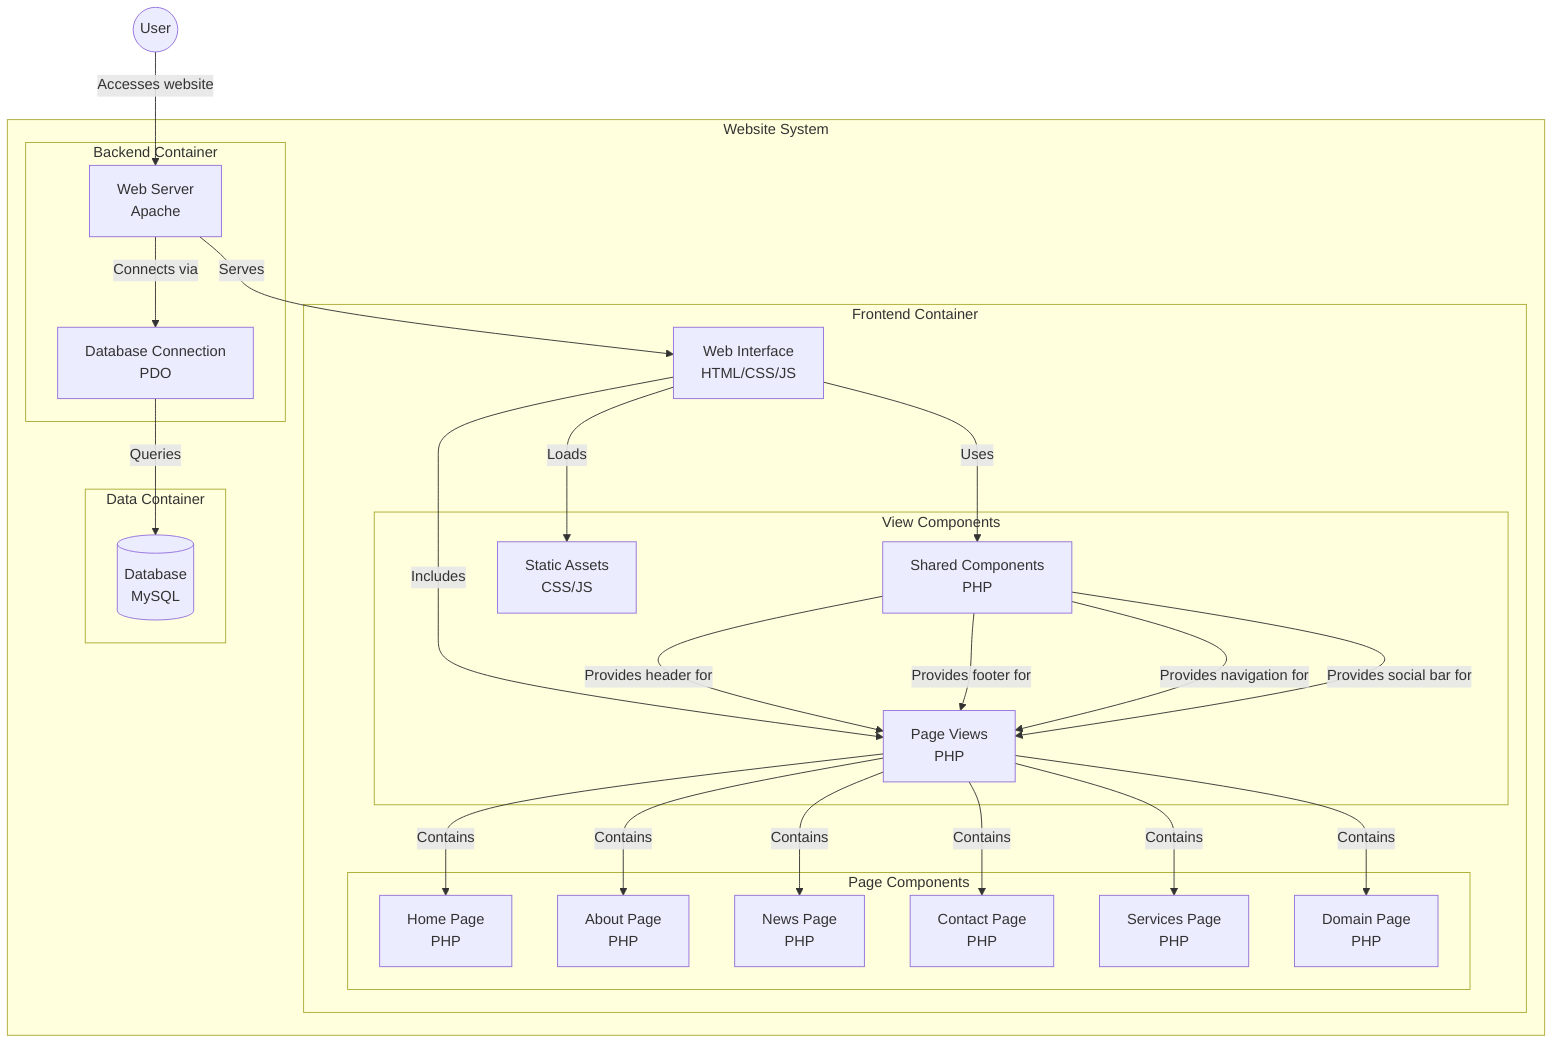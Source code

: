graph TB
    User((User))

    subgraph "Website System"
        subgraph "Frontend Container"
            WebUI["Web Interface<br>HTML/CSS/JS"]
            
            subgraph "View Components"
                Pages["Page Views<br>PHP"]
                SharedIncludes["Shared Components<br>PHP"]
                Assets["Static Assets<br>CSS/JS"]
            end
            
            subgraph "Page Components"
                Home["Home Page<br>PHP"]
                About["About Page<br>PHP"]
                News["News Page<br>PHP"]
                Contact["Contact Page<br>PHP"]
                Services["Services Page<br>PHP"]
                Domain["Domain Page<br>PHP"]
            end
        end
        
        subgraph "Backend Container"
            WebServer["Web Server<br>Apache"]
            DatabaseConn["Database Connection<br>PDO"]
        end
        
        subgraph "Data Container"
            MySQL[("Database<br>MySQL")]
        end
    end

    %% User interactions
    User -->|"Accesses website"| WebServer
    WebServer -->|"Serves"| WebUI
    
    %% Frontend relationships
    WebUI -->|"Includes"| Pages
    WebUI -->|"Uses"| SharedIncludes
    WebUI -->|"Loads"| Assets
    
    %% Page relationships
    Pages -->|"Contains"| Home
    Pages -->|"Contains"| About
    Pages -->|"Contains"| News
    Pages -->|"Contains"| Contact
    Pages -->|"Contains"| Services
    Pages -->|"Contains"| Domain
    
    %% Shared components relationships
    SharedIncludes -->|"Provides header for"| Pages
    SharedIncludes -->|"Provides footer for"| Pages
    SharedIncludes -->|"Provides navigation for"| Pages
    SharedIncludes -->|"Provides social bar for"| Pages
    
    %% Backend relationships
    WebServer -->|"Connects via"| DatabaseConn
    DatabaseConn -->|"Queries"| MySQL